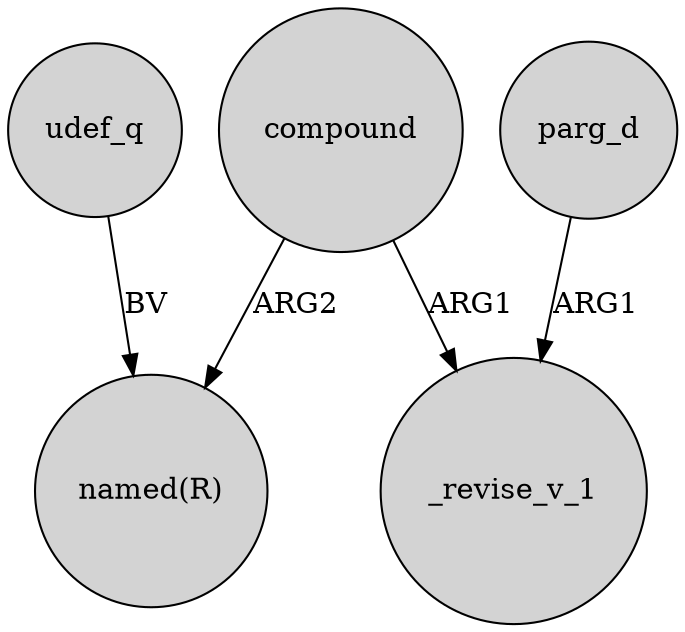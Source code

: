 digraph {
	node [shape=circle style=filled]
	udef_q -> "named(R)" [label=BV]
	compound -> _revise_v_1 [label=ARG1]
	parg_d -> _revise_v_1 [label=ARG1]
	compound -> "named(R)" [label=ARG2]
}
